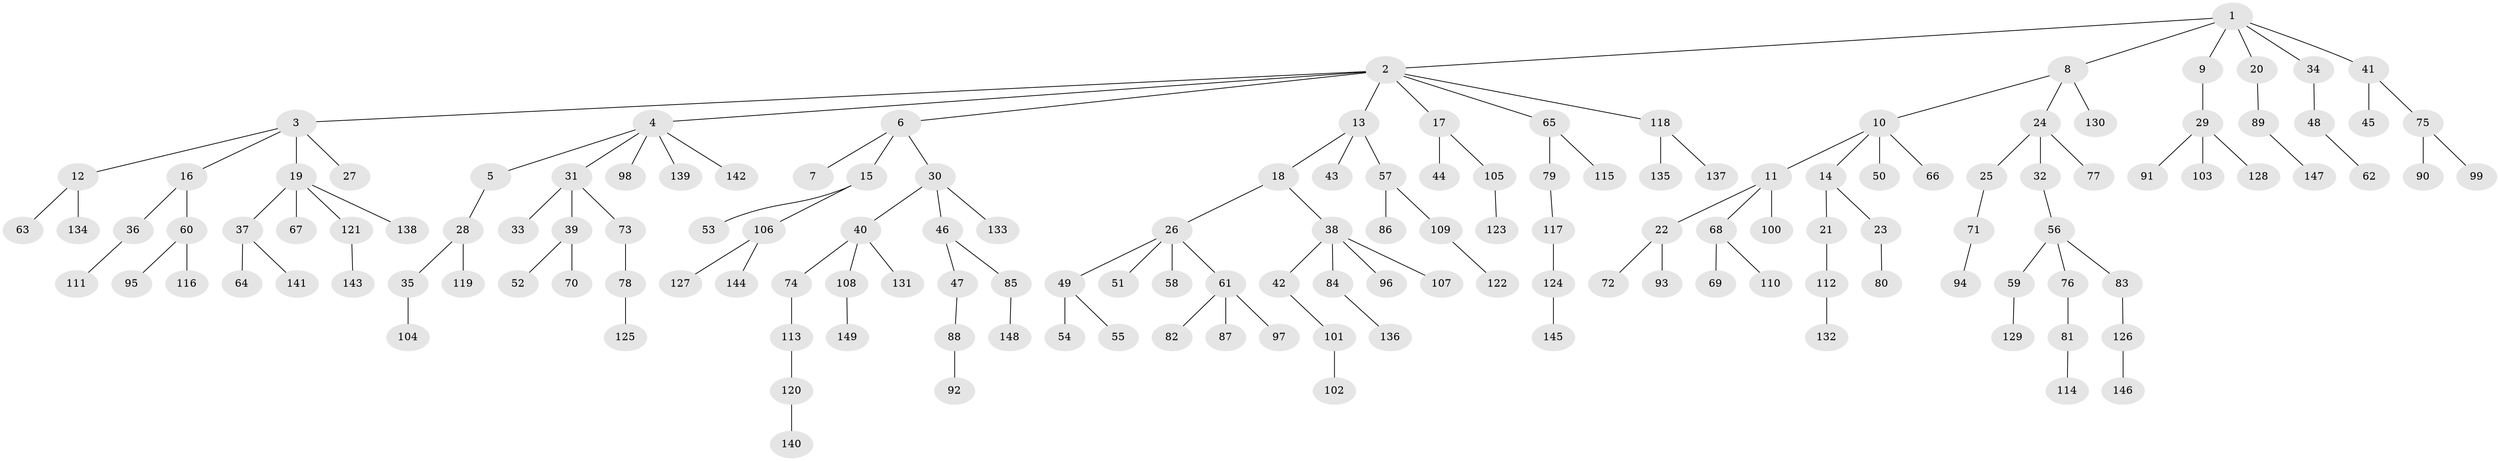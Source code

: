// Generated by graph-tools (version 1.1) at 2025/53/03/09/25 04:53:53]
// undirected, 149 vertices, 148 edges
graph export_dot {
graph [start="1"]
  node [color=gray90,style=filled];
  1;
  2;
  3;
  4;
  5;
  6;
  7;
  8;
  9;
  10;
  11;
  12;
  13;
  14;
  15;
  16;
  17;
  18;
  19;
  20;
  21;
  22;
  23;
  24;
  25;
  26;
  27;
  28;
  29;
  30;
  31;
  32;
  33;
  34;
  35;
  36;
  37;
  38;
  39;
  40;
  41;
  42;
  43;
  44;
  45;
  46;
  47;
  48;
  49;
  50;
  51;
  52;
  53;
  54;
  55;
  56;
  57;
  58;
  59;
  60;
  61;
  62;
  63;
  64;
  65;
  66;
  67;
  68;
  69;
  70;
  71;
  72;
  73;
  74;
  75;
  76;
  77;
  78;
  79;
  80;
  81;
  82;
  83;
  84;
  85;
  86;
  87;
  88;
  89;
  90;
  91;
  92;
  93;
  94;
  95;
  96;
  97;
  98;
  99;
  100;
  101;
  102;
  103;
  104;
  105;
  106;
  107;
  108;
  109;
  110;
  111;
  112;
  113;
  114;
  115;
  116;
  117;
  118;
  119;
  120;
  121;
  122;
  123;
  124;
  125;
  126;
  127;
  128;
  129;
  130;
  131;
  132;
  133;
  134;
  135;
  136;
  137;
  138;
  139;
  140;
  141;
  142;
  143;
  144;
  145;
  146;
  147;
  148;
  149;
  1 -- 2;
  1 -- 8;
  1 -- 9;
  1 -- 20;
  1 -- 34;
  1 -- 41;
  2 -- 3;
  2 -- 4;
  2 -- 6;
  2 -- 13;
  2 -- 17;
  2 -- 65;
  2 -- 118;
  3 -- 12;
  3 -- 16;
  3 -- 19;
  3 -- 27;
  4 -- 5;
  4 -- 31;
  4 -- 98;
  4 -- 139;
  4 -- 142;
  5 -- 28;
  6 -- 7;
  6 -- 15;
  6 -- 30;
  8 -- 10;
  8 -- 24;
  8 -- 130;
  9 -- 29;
  10 -- 11;
  10 -- 14;
  10 -- 50;
  10 -- 66;
  11 -- 22;
  11 -- 68;
  11 -- 100;
  12 -- 63;
  12 -- 134;
  13 -- 18;
  13 -- 43;
  13 -- 57;
  14 -- 21;
  14 -- 23;
  15 -- 53;
  15 -- 106;
  16 -- 36;
  16 -- 60;
  17 -- 44;
  17 -- 105;
  18 -- 26;
  18 -- 38;
  19 -- 37;
  19 -- 67;
  19 -- 121;
  19 -- 138;
  20 -- 89;
  21 -- 112;
  22 -- 72;
  22 -- 93;
  23 -- 80;
  24 -- 25;
  24 -- 32;
  24 -- 77;
  25 -- 71;
  26 -- 49;
  26 -- 51;
  26 -- 58;
  26 -- 61;
  28 -- 35;
  28 -- 119;
  29 -- 91;
  29 -- 103;
  29 -- 128;
  30 -- 40;
  30 -- 46;
  30 -- 133;
  31 -- 33;
  31 -- 39;
  31 -- 73;
  32 -- 56;
  34 -- 48;
  35 -- 104;
  36 -- 111;
  37 -- 64;
  37 -- 141;
  38 -- 42;
  38 -- 84;
  38 -- 96;
  38 -- 107;
  39 -- 52;
  39 -- 70;
  40 -- 74;
  40 -- 108;
  40 -- 131;
  41 -- 45;
  41 -- 75;
  42 -- 101;
  46 -- 47;
  46 -- 85;
  47 -- 88;
  48 -- 62;
  49 -- 54;
  49 -- 55;
  56 -- 59;
  56 -- 76;
  56 -- 83;
  57 -- 86;
  57 -- 109;
  59 -- 129;
  60 -- 95;
  60 -- 116;
  61 -- 82;
  61 -- 87;
  61 -- 97;
  65 -- 79;
  65 -- 115;
  68 -- 69;
  68 -- 110;
  71 -- 94;
  73 -- 78;
  74 -- 113;
  75 -- 90;
  75 -- 99;
  76 -- 81;
  78 -- 125;
  79 -- 117;
  81 -- 114;
  83 -- 126;
  84 -- 136;
  85 -- 148;
  88 -- 92;
  89 -- 147;
  101 -- 102;
  105 -- 123;
  106 -- 127;
  106 -- 144;
  108 -- 149;
  109 -- 122;
  112 -- 132;
  113 -- 120;
  117 -- 124;
  118 -- 135;
  118 -- 137;
  120 -- 140;
  121 -- 143;
  124 -- 145;
  126 -- 146;
}
